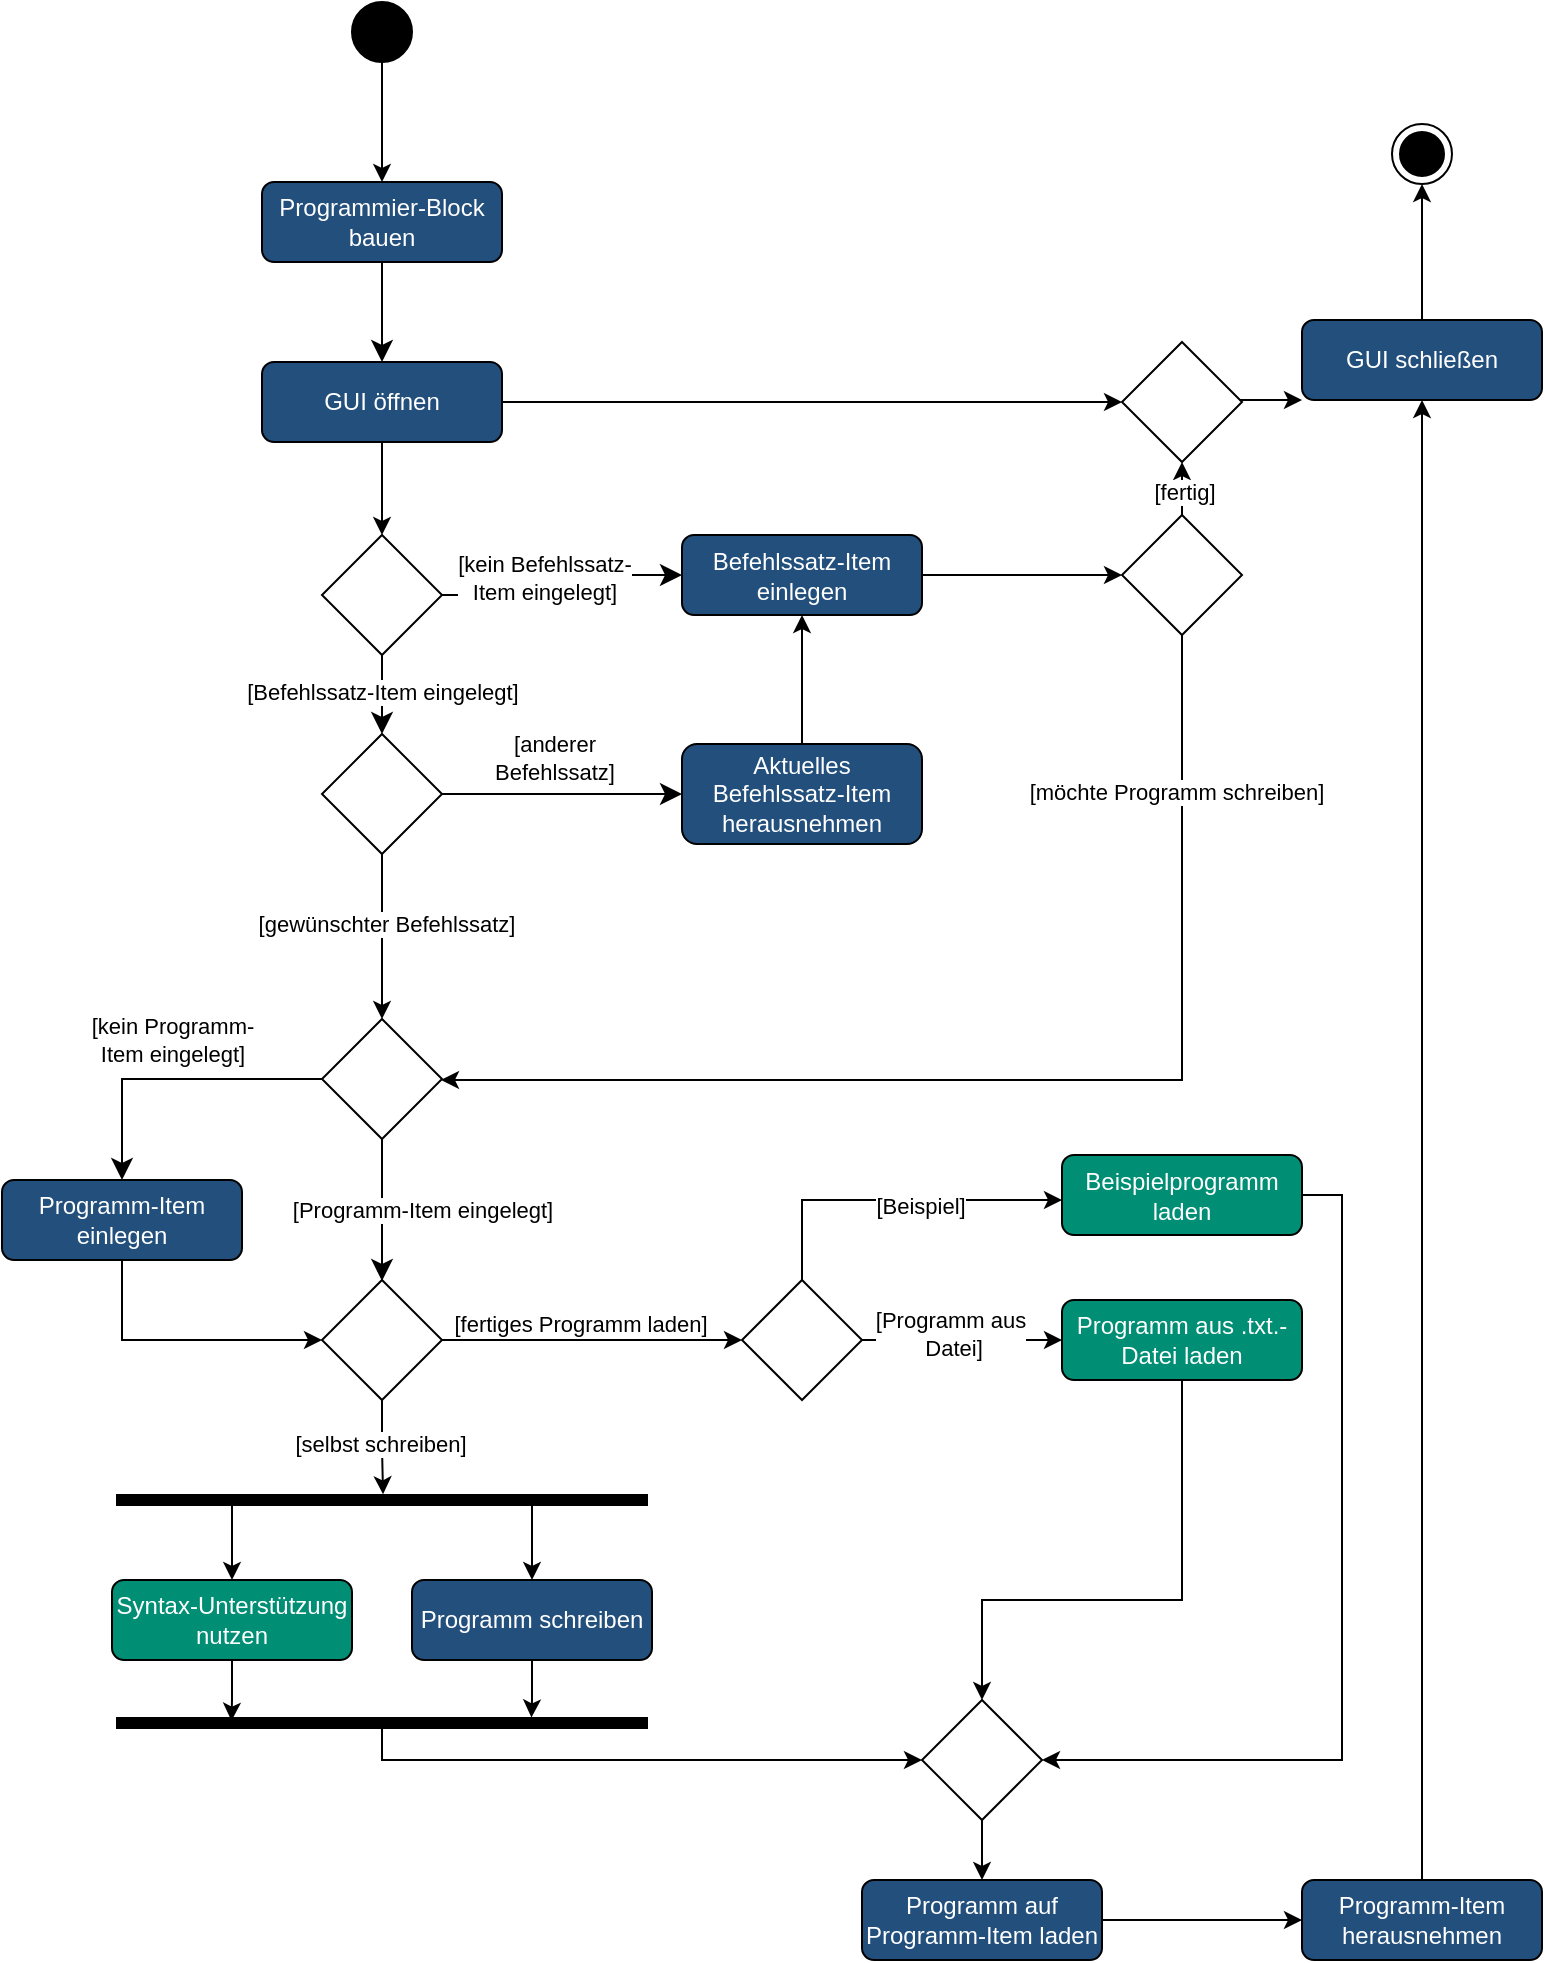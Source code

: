 <mxfile version="22.1.4" type="github">
  <diagram name="Seite-1" id="QZtMsGUC_abDKHyx5tX9">
    <mxGraphModel dx="1400" dy="755" grid="1" gridSize="10" guides="1" tooltips="1" connect="1" arrows="1" fold="1" page="1" pageScale="1" pageWidth="827" pageHeight="1169" math="0" shadow="0">
      <root>
        <mxCell id="0" />
        <mxCell id="1" parent="0" />
        <mxCell id="5Mc1-oOlpaAzoLTNIRne-1" value="" style="rounded=0;html=1;jettySize=auto;orthogonalLoop=1;fontSize=11;endArrow=classic;endFill=1;endSize=8;strokeWidth=1;shadow=0;labelBackgroundColor=default;edgeStyle=orthogonalEdgeStyle;" parent="1" source="5Mc1-oOlpaAzoLTNIRne-2" target="5Mc1-oOlpaAzoLTNIRne-21" edge="1">
          <mxGeometry relative="1" as="geometry">
            <mxPoint x="220" y="151" as="targetPoint" />
          </mxGeometry>
        </mxCell>
        <mxCell id="5Mc1-oOlpaAzoLTNIRne-2" value="Programmier-Block bauen" style="rounded=1;whiteSpace=wrap;html=1;fontSize=12;glass=0;strokeWidth=1;shadow=0;fontColor=#ffffff;fillColor=#234f7c;" parent="1" vertex="1">
          <mxGeometry x="160" y="181" width="120" height="40" as="geometry" />
        </mxCell>
        <mxCell id="5Mc1-oOlpaAzoLTNIRne-6" style="edgeStyle=orthogonalEdgeStyle;rounded=0;orthogonalLoop=1;jettySize=auto;html=1;" parent="1" source="5Mc1-oOlpaAzoLTNIRne-38" target="5Mc1-oOlpaAzoLTNIRne-50" edge="1">
          <mxGeometry relative="1" as="geometry">
            <Array as="points">
              <mxPoint x="620" y="630" />
            </Array>
            <mxPoint x="410" y="640" as="targetPoint" />
          </mxGeometry>
        </mxCell>
        <mxCell id="VXDHkJ6KXsy98xle1aav-2" value="[möchte Programm schreiben]" style="edgeLabel;html=1;align=center;verticalAlign=middle;resizable=0;points=[];" vertex="1" connectable="0" parent="5Mc1-oOlpaAzoLTNIRne-6">
          <mxGeometry x="-0.735" y="-3" relative="1" as="geometry">
            <mxPoint as="offset" />
          </mxGeometry>
        </mxCell>
        <mxCell id="5Mc1-oOlpaAzoLTNIRne-7" style="edgeStyle=orthogonalEdgeStyle;rounded=0;orthogonalLoop=1;jettySize=auto;html=1;" parent="1" source="5Mc1-oOlpaAzoLTNIRne-41" target="5Mc1-oOlpaAzoLTNIRne-23" edge="1">
          <mxGeometry relative="1" as="geometry">
            <Array as="points">
              <mxPoint x="620" y="270" />
            </Array>
          </mxGeometry>
        </mxCell>
        <mxCell id="5Mc1-oOlpaAzoLTNIRne-8" value="Befehlssatz-Item einlegen" style="rounded=1;whiteSpace=wrap;html=1;fontSize=12;glass=0;strokeWidth=1;shadow=0;fontColor=#ffffff;fillColor=#234F7C;" parent="1" vertex="1">
          <mxGeometry x="370" y="357.5" width="120" height="40" as="geometry" />
        </mxCell>
        <mxCell id="5Mc1-oOlpaAzoLTNIRne-13" style="edgeStyle=orthogonalEdgeStyle;rounded=0;orthogonalLoop=1;jettySize=auto;html=1;" parent="1" source="5Mc1-oOlpaAzoLTNIRne-14" target="5Mc1-oOlpaAzoLTNIRne-8" edge="1">
          <mxGeometry relative="1" as="geometry" />
        </mxCell>
        <mxCell id="5Mc1-oOlpaAzoLTNIRne-14" value="Aktuelles Befehlssatz-Item herausnehmen" style="rounded=1;whiteSpace=wrap;html=1;fontSize=12;glass=0;strokeWidth=1;shadow=0;fontColor=#ffffff;fillColor=#234F7C;" parent="1" vertex="1">
          <mxGeometry x="370" y="462" width="120" height="50" as="geometry" />
        </mxCell>
        <mxCell id="5Mc1-oOlpaAzoLTNIRne-15" style="edgeStyle=orthogonalEdgeStyle;rounded=0;orthogonalLoop=1;jettySize=auto;html=1;" parent="1" source="5Mc1-oOlpaAzoLTNIRne-16" target="5Mc1-oOlpaAzoLTNIRne-2" edge="1">
          <mxGeometry relative="1" as="geometry" />
        </mxCell>
        <mxCell id="5Mc1-oOlpaAzoLTNIRne-16" value="" style="ellipse;fillColor=strokeColor;html=1;" parent="1" vertex="1">
          <mxGeometry x="205" y="91" width="30" height="30" as="geometry" />
        </mxCell>
        <mxCell id="5Mc1-oOlpaAzoLTNIRne-19" style="edgeStyle=orthogonalEdgeStyle;rounded=0;orthogonalLoop=1;jettySize=auto;html=1;" parent="1" source="5Mc1-oOlpaAzoLTNIRne-21" target="5Mc1-oOlpaAzoLTNIRne-67" edge="1">
          <mxGeometry relative="1" as="geometry">
            <mxPoint x="220" y="335" as="targetPoint" />
          </mxGeometry>
        </mxCell>
        <mxCell id="5Mc1-oOlpaAzoLTNIRne-20" style="edgeStyle=orthogonalEdgeStyle;rounded=0;orthogonalLoop=1;jettySize=auto;html=1;" parent="1" source="5Mc1-oOlpaAzoLTNIRne-21" target="5Mc1-oOlpaAzoLTNIRne-41" edge="1">
          <mxGeometry relative="1" as="geometry" />
        </mxCell>
        <mxCell id="5Mc1-oOlpaAzoLTNIRne-21" value="GUI öffnen" style="rounded=1;whiteSpace=wrap;html=1;fontSize=12;glass=0;strokeWidth=1;shadow=0;fillColor=#234F7C;fontColor=#ffffff;" parent="1" vertex="1">
          <mxGeometry x="160" y="271" width="120" height="40" as="geometry" />
        </mxCell>
        <mxCell id="5Mc1-oOlpaAzoLTNIRne-22" style="edgeStyle=orthogonalEdgeStyle;rounded=0;orthogonalLoop=1;jettySize=auto;html=1;" parent="1" source="5Mc1-oOlpaAzoLTNIRne-23" target="5Mc1-oOlpaAzoLTNIRne-39" edge="1">
          <mxGeometry relative="1" as="geometry" />
        </mxCell>
        <mxCell id="5Mc1-oOlpaAzoLTNIRne-23" value="GUI schließen" style="rounded=1;whiteSpace=wrap;html=1;fontSize=12;glass=0;strokeWidth=1;shadow=0;fillColor=#234F7C;fontColor=#ffffff;" parent="1" vertex="1">
          <mxGeometry x="680" y="250" width="120" height="40" as="geometry" />
        </mxCell>
        <mxCell id="5Mc1-oOlpaAzoLTNIRne-37" value="" style="edgeStyle=orthogonalEdgeStyle;rounded=0;orthogonalLoop=1;jettySize=auto;html=1;" parent="1" source="5Mc1-oOlpaAzoLTNIRne-8" target="5Mc1-oOlpaAzoLTNIRne-38" edge="1">
          <mxGeometry relative="1" as="geometry">
            <mxPoint x="490" y="378" as="sourcePoint" />
            <mxPoint x="220" y="610" as="targetPoint" />
            <Array as="points" />
          </mxGeometry>
        </mxCell>
        <mxCell id="5Mc1-oOlpaAzoLTNIRne-38" value="" style="rhombus;whiteSpace=wrap;html=1;shadow=0;fontFamily=Helvetica;fontSize=12;align=center;strokeWidth=1;spacing=6;spacingTop=-4;" parent="1" vertex="1">
          <mxGeometry x="590" y="347.5" width="60" height="60" as="geometry" />
        </mxCell>
        <mxCell id="5Mc1-oOlpaAzoLTNIRne-39" value="" style="ellipse;html=1;shape=endState;fillColor=strokeColor;" parent="1" vertex="1">
          <mxGeometry x="725" y="152" width="30" height="30" as="geometry" />
        </mxCell>
        <mxCell id="5Mc1-oOlpaAzoLTNIRne-40" value="" style="edgeStyle=orthogonalEdgeStyle;rounded=0;orthogonalLoop=1;jettySize=auto;html=1;" parent="1" source="5Mc1-oOlpaAzoLTNIRne-38" target="5Mc1-oOlpaAzoLTNIRne-41" edge="1">
          <mxGeometry relative="1" as="geometry">
            <mxPoint x="620" y="348" as="sourcePoint" />
            <mxPoint x="680" y="270" as="targetPoint" />
            <Array as="points" />
          </mxGeometry>
        </mxCell>
        <mxCell id="VXDHkJ6KXsy98xle1aav-1" value="[fertig]" style="edgeLabel;html=1;align=center;verticalAlign=middle;resizable=0;points=[];" vertex="1" connectable="0" parent="5Mc1-oOlpaAzoLTNIRne-40">
          <mxGeometry x="0.432" y="-1" relative="1" as="geometry">
            <mxPoint as="offset" />
          </mxGeometry>
        </mxCell>
        <mxCell id="5Mc1-oOlpaAzoLTNIRne-41" value="" style="rhombus;whiteSpace=wrap;html=1;shadow=0;fontFamily=Helvetica;fontSize=12;align=center;strokeWidth=1;spacing=6;spacingTop=-4;" parent="1" vertex="1">
          <mxGeometry x="590" y="261" width="60" height="60" as="geometry" />
        </mxCell>
        <mxCell id="5Mc1-oOlpaAzoLTNIRne-48" value="[Programm-Item eingelegt]" style="rounded=0;html=1;jettySize=auto;orthogonalLoop=1;fontSize=11;endArrow=classic;endFill=1;endSize=8;strokeWidth=1;shadow=0;labelBackgroundColor=default;edgeStyle=orthogonalEdgeStyle;" parent="1" source="5Mc1-oOlpaAzoLTNIRne-50" edge="1">
          <mxGeometry y="20" relative="1" as="geometry">
            <mxPoint as="offset" />
            <mxPoint x="220" y="730.5" as="targetPoint" />
          </mxGeometry>
        </mxCell>
        <mxCell id="5Mc1-oOlpaAzoLTNIRne-49" value="[kein Programm-&lt;br&gt;Item eingelegt]" style="edgeStyle=orthogonalEdgeStyle;rounded=0;html=1;jettySize=auto;orthogonalLoop=1;fontSize=11;endArrow=classic;endFill=1;endSize=8;strokeWidth=1;shadow=0;labelBackgroundColor=default;" parent="1" source="5Mc1-oOlpaAzoLTNIRne-50" target="5Mc1-oOlpaAzoLTNIRne-54" edge="1">
          <mxGeometry y="-20" relative="1" as="geometry">
            <mxPoint as="offset" />
            <mxPoint x="292" y="642.5" as="sourcePoint" />
            <mxPoint x="140" y="760" as="targetPoint" />
            <Array as="points" />
          </mxGeometry>
        </mxCell>
        <mxCell id="5Mc1-oOlpaAzoLTNIRne-50" value="" style="rhombus;whiteSpace=wrap;html=1;shadow=0;fontFamily=Helvetica;fontSize=12;align=center;strokeWidth=1;spacing=6;spacingTop=-4;" parent="1" vertex="1">
          <mxGeometry x="190" y="599.5" width="60" height="60" as="geometry" />
        </mxCell>
        <mxCell id="5Mc1-oOlpaAzoLTNIRne-61" style="edgeStyle=orthogonalEdgeStyle;rounded=0;orthogonalLoop=1;jettySize=auto;html=1;" parent="1" source="5Mc1-oOlpaAzoLTNIRne-54" target="5Mc1-oOlpaAzoLTNIRne-62" edge="1">
          <mxGeometry relative="1" as="geometry">
            <mxPoint x="20" y="710.0" as="targetPoint" />
            <Array as="points">
              <mxPoint x="90" y="760" />
            </Array>
          </mxGeometry>
        </mxCell>
        <mxCell id="5Mc1-oOlpaAzoLTNIRne-54" value="Programm-Item einlegen" style="rounded=1;whiteSpace=wrap;html=1;fontSize=12;glass=0;strokeWidth=1;shadow=0;fontColor=#ffffff;fillColor=#234F7C;" parent="1" vertex="1">
          <mxGeometry x="30" y="680" width="120" height="40" as="geometry" />
        </mxCell>
        <mxCell id="5Mc1-oOlpaAzoLTNIRne-57" value="Syntax-Unterstützung nutzen" style="rounded=1;whiteSpace=wrap;html=1;fontSize=12;glass=0;strokeWidth=1;shadow=0;fontColor=#ffffff;fillColor=#008e74;" parent="1" vertex="1">
          <mxGeometry x="85" y="880" width="120" height="40" as="geometry" />
        </mxCell>
        <mxCell id="5Mc1-oOlpaAzoLTNIRne-95" style="edgeStyle=orthogonalEdgeStyle;rounded=0;orthogonalLoop=1;jettySize=auto;html=1;" parent="1" source="5Mc1-oOlpaAzoLTNIRne-58" target="5Mc1-oOlpaAzoLTNIRne-88" edge="1">
          <mxGeometry relative="1" as="geometry">
            <Array as="points">
              <mxPoint x="620" y="890" />
              <mxPoint x="520" y="890" />
            </Array>
          </mxGeometry>
        </mxCell>
        <mxCell id="5Mc1-oOlpaAzoLTNIRne-59" value="Beispielprogramm laden" style="rounded=1;whiteSpace=wrap;html=1;fontSize=12;glass=0;strokeWidth=1;shadow=0;fontColor=#ffffff;fillColor=#008e74;" parent="1" vertex="1">
          <mxGeometry x="560" y="667.5" width="120" height="40" as="geometry" />
        </mxCell>
        <mxCell id="5Mc1-oOlpaAzoLTNIRne-60" value="Programm schreiben" style="rounded=1;whiteSpace=wrap;html=1;fontSize=12;glass=0;strokeWidth=1;shadow=0;fontColor=#ffffff;fillColor=#234F7C;" parent="1" vertex="1">
          <mxGeometry x="235" y="880" width="120" height="40" as="geometry" />
        </mxCell>
        <mxCell id="5Mc1-oOlpaAzoLTNIRne-63" style="edgeStyle=orthogonalEdgeStyle;rounded=0;orthogonalLoop=1;jettySize=auto;html=1;entryX=-0.073;entryY=0.498;entryDx=0;entryDy=0;entryPerimeter=0;" parent="1" source="5Mc1-oOlpaAzoLTNIRne-62" target="5Mc1-oOlpaAzoLTNIRne-72" edge="1">
          <mxGeometry relative="1" as="geometry">
            <mxPoint x="220" y="830" as="targetPoint" />
          </mxGeometry>
        </mxCell>
        <mxCell id="VXDHkJ6KXsy98xle1aav-3" value="[selbst schreiben]" style="edgeLabel;html=1;align=center;verticalAlign=middle;resizable=0;points=[];" vertex="1" connectable="0" parent="5Mc1-oOlpaAzoLTNIRne-63">
          <mxGeometry x="-0.068" y="-1" relative="1" as="geometry">
            <mxPoint as="offset" />
          </mxGeometry>
        </mxCell>
        <mxCell id="5Mc1-oOlpaAzoLTNIRne-62" value="" style="rhombus;whiteSpace=wrap;html=1;shadow=0;fontFamily=Helvetica;fontSize=12;align=center;strokeWidth=1;spacing=6;spacingTop=-4;" parent="1" vertex="1">
          <mxGeometry x="190" y="730" width="60" height="60" as="geometry" />
        </mxCell>
        <mxCell id="5Mc1-oOlpaAzoLTNIRne-65" value="[Befehlssatz-Item eingelegt]" style="rounded=0;html=1;jettySize=auto;orthogonalLoop=1;fontSize=11;endArrow=classic;endFill=1;endSize=8;strokeWidth=1;shadow=0;labelBackgroundColor=default;edgeStyle=orthogonalEdgeStyle;" parent="1" source="5Mc1-oOlpaAzoLTNIRne-67" target="5Mc1-oOlpaAzoLTNIRne-71" edge="1">
          <mxGeometry x="-0.121" relative="1" as="geometry">
            <mxPoint as="offset" />
          </mxGeometry>
        </mxCell>
        <mxCell id="5Mc1-oOlpaAzoLTNIRne-66" value="[kein Befehlssatz-&lt;br&gt;Item eingelegt]" style="edgeStyle=orthogonalEdgeStyle;rounded=0;html=1;jettySize=auto;orthogonalLoop=1;fontSize=11;endArrow=classic;endFill=1;endSize=8;strokeWidth=1;shadow=0;labelBackgroundColor=default;" parent="1" source="5Mc1-oOlpaAzoLTNIRne-67" target="5Mc1-oOlpaAzoLTNIRne-8" edge="1">
          <mxGeometry x="-0.222" y="9" relative="1" as="geometry">
            <mxPoint as="offset" />
            <mxPoint x="292" y="369" as="sourcePoint" />
            <mxPoint x="370" y="369.5" as="targetPoint" />
          </mxGeometry>
        </mxCell>
        <mxCell id="5Mc1-oOlpaAzoLTNIRne-67" value="" style="rhombus;whiteSpace=wrap;html=1;shadow=0;fontFamily=Helvetica;fontSize=12;align=center;strokeWidth=1;spacing=6;spacingTop=-4;" parent="1" vertex="1">
          <mxGeometry x="190" y="357.5" width="60" height="60" as="geometry" />
        </mxCell>
        <mxCell id="5Mc1-oOlpaAzoLTNIRne-68" value="[anderer &lt;br&gt;Befehlssatz]" style="rounded=0;html=1;jettySize=auto;orthogonalLoop=1;fontSize=11;endArrow=classic;endFill=1;endSize=8;strokeWidth=1;shadow=0;labelBackgroundColor=default;edgeStyle=orthogonalEdgeStyle;" parent="1" source="5Mc1-oOlpaAzoLTNIRne-71" target="5Mc1-oOlpaAzoLTNIRne-14" edge="1">
          <mxGeometry x="-0.067" y="18" relative="1" as="geometry">
            <mxPoint as="offset" />
            <mxPoint x="370" y="499.5" as="targetPoint" />
          </mxGeometry>
        </mxCell>
        <mxCell id="5Mc1-oOlpaAzoLTNIRne-69" style="edgeStyle=orthogonalEdgeStyle;rounded=0;orthogonalLoop=1;jettySize=auto;html=1;" parent="1" source="5Mc1-oOlpaAzoLTNIRne-71" target="5Mc1-oOlpaAzoLTNIRne-50" edge="1">
          <mxGeometry relative="1" as="geometry">
            <mxPoint x="220" y="592.5" as="targetPoint" />
          </mxGeometry>
        </mxCell>
        <mxCell id="5Mc1-oOlpaAzoLTNIRne-70" value="[gewünschter Befehlssatz]" style="edgeLabel;html=1;align=center;verticalAlign=middle;resizable=0;points=[];" parent="5Mc1-oOlpaAzoLTNIRne-69" vertex="1" connectable="0">
          <mxGeometry x="-0.147" y="2" relative="1" as="geometry">
            <mxPoint as="offset" />
          </mxGeometry>
        </mxCell>
        <mxCell id="5Mc1-oOlpaAzoLTNIRne-71" value="" style="rhombus;whiteSpace=wrap;html=1;shadow=0;fontFamily=Helvetica;fontSize=12;align=center;strokeWidth=1;spacing=6;spacingTop=-4;" parent="1" vertex="1">
          <mxGeometry x="190" y="457" width="60" height="60" as="geometry" />
        </mxCell>
        <mxCell id="5Mc1-oOlpaAzoLTNIRne-73" style="edgeStyle=orthogonalEdgeStyle;rounded=0;orthogonalLoop=1;jettySize=auto;html=1;" parent="1" source="5Mc1-oOlpaAzoLTNIRne-72" target="5Mc1-oOlpaAzoLTNIRne-57" edge="1">
          <mxGeometry relative="1" as="geometry">
            <Array as="points">
              <mxPoint x="145" y="860" />
              <mxPoint x="145" y="860" />
            </Array>
          </mxGeometry>
        </mxCell>
        <mxCell id="5Mc1-oOlpaAzoLTNIRne-74" style="edgeStyle=orthogonalEdgeStyle;rounded=0;orthogonalLoop=1;jettySize=auto;html=1;" parent="1" source="5Mc1-oOlpaAzoLTNIRne-72" target="5Mc1-oOlpaAzoLTNIRne-60" edge="1">
          <mxGeometry relative="1" as="geometry">
            <Array as="points">
              <mxPoint x="295" y="860" />
              <mxPoint x="295" y="860" />
            </Array>
          </mxGeometry>
        </mxCell>
        <mxCell id="5Mc1-oOlpaAzoLTNIRne-72" value="" style="html=1;points=[];perimeter=orthogonalPerimeter;fillColor=strokeColor;rotation=90;" parent="1" vertex="1">
          <mxGeometry x="217.5" y="707.5" width="5" height="265" as="geometry" />
        </mxCell>
        <mxCell id="VXDHkJ6KXsy98xle1aav-9" style="edgeStyle=orthogonalEdgeStyle;rounded=0;orthogonalLoop=1;jettySize=auto;html=1;exitX=0.632;exitY=0.491;exitDx=0;exitDy=0;exitPerimeter=0;" edge="1" parent="1" source="5Mc1-oOlpaAzoLTNIRne-75" target="5Mc1-oOlpaAzoLTNIRne-88">
          <mxGeometry relative="1" as="geometry">
            <Array as="points">
              <mxPoint x="220" y="952" />
              <mxPoint x="220" y="970" />
            </Array>
          </mxGeometry>
        </mxCell>
        <mxCell id="5Mc1-oOlpaAzoLTNIRne-75" value="" style="html=1;points=[];perimeter=orthogonalPerimeter;fillColor=strokeColor;rotation=90;" parent="1" vertex="1">
          <mxGeometry x="217.5" y="819" width="5" height="265" as="geometry" />
        </mxCell>
        <mxCell id="5Mc1-oOlpaAzoLTNIRne-76" style="edgeStyle=orthogonalEdgeStyle;rounded=0;orthogonalLoop=1;jettySize=auto;html=1;entryX=0.273;entryY=0.784;entryDx=0;entryDy=0;entryPerimeter=0;" parent="1" source="5Mc1-oOlpaAzoLTNIRne-57" target="5Mc1-oOlpaAzoLTNIRne-75" edge="1">
          <mxGeometry relative="1" as="geometry" />
        </mxCell>
        <mxCell id="5Mc1-oOlpaAzoLTNIRne-77" style="edgeStyle=orthogonalEdgeStyle;rounded=0;orthogonalLoop=1;jettySize=auto;html=1;entryX=-0.053;entryY=0.218;entryDx=0;entryDy=0;entryPerimeter=0;" parent="1" source="5Mc1-oOlpaAzoLTNIRne-60" target="5Mc1-oOlpaAzoLTNIRne-75" edge="1">
          <mxGeometry relative="1" as="geometry" />
        </mxCell>
        <mxCell id="VXDHkJ6KXsy98xle1aav-11" style="edgeStyle=orthogonalEdgeStyle;rounded=0;orthogonalLoop=1;jettySize=auto;html=1;" edge="1" parent="1" source="5Mc1-oOlpaAzoLTNIRne-78" target="5Mc1-oOlpaAzoLTNIRne-81">
          <mxGeometry relative="1" as="geometry" />
        </mxCell>
        <mxCell id="5Mc1-oOlpaAzoLTNIRne-78" value="Programm auf Programm-Item laden" style="rounded=1;whiteSpace=wrap;html=1;fontSize=12;glass=0;strokeWidth=1;shadow=0;fontColor=#ffffff;fillColor=#234F7C;" parent="1" vertex="1">
          <mxGeometry x="460" y="1030" width="120" height="40" as="geometry" />
        </mxCell>
        <mxCell id="5Mc1-oOlpaAzoLTNIRne-82" style="edgeStyle=orthogonalEdgeStyle;rounded=0;orthogonalLoop=1;jettySize=auto;html=1;" parent="1" source="5Mc1-oOlpaAzoLTNIRne-81" target="5Mc1-oOlpaAzoLTNIRne-23" edge="1">
          <mxGeometry relative="1" as="geometry" />
        </mxCell>
        <mxCell id="5Mc1-oOlpaAzoLTNIRne-81" value="Programm-Item herausnehmen" style="rounded=1;whiteSpace=wrap;html=1;fontSize=12;glass=0;strokeWidth=1;shadow=0;fontColor=#ffffff;fillColor=#234F7C;" parent="1" vertex="1">
          <mxGeometry x="680" y="1030" width="120" height="40" as="geometry" />
        </mxCell>
        <mxCell id="5Mc1-oOlpaAzoLTNIRne-85" style="edgeStyle=orthogonalEdgeStyle;rounded=0;orthogonalLoop=1;jettySize=auto;html=1;" parent="1" source="5Mc1-oOlpaAzoLTNIRne-83" target="5Mc1-oOlpaAzoLTNIRne-59" edge="1">
          <mxGeometry relative="1" as="geometry">
            <Array as="points">
              <mxPoint x="430" y="690" />
            </Array>
          </mxGeometry>
        </mxCell>
        <mxCell id="VXDHkJ6KXsy98xle1aav-6" value="[Beispiel]" style="edgeLabel;html=1;align=center;verticalAlign=middle;resizable=0;points=[];" vertex="1" connectable="0" parent="5Mc1-oOlpaAzoLTNIRne-85">
          <mxGeometry x="0.165" y="-3" relative="1" as="geometry">
            <mxPoint as="offset" />
          </mxGeometry>
        </mxCell>
        <mxCell id="5Mc1-oOlpaAzoLTNIRne-86" style="edgeStyle=orthogonalEdgeStyle;rounded=0;orthogonalLoop=1;jettySize=auto;html=1;" parent="1" source="5Mc1-oOlpaAzoLTNIRne-83" target="5Mc1-oOlpaAzoLTNIRne-58" edge="1">
          <mxGeometry relative="1" as="geometry" />
        </mxCell>
        <mxCell id="VXDHkJ6KXsy98xle1aav-7" value="[Programm aus&lt;br&gt;&amp;nbsp;Datei]" style="edgeLabel;html=1;align=center;verticalAlign=middle;resizable=0;points=[];" vertex="1" connectable="0" parent="5Mc1-oOlpaAzoLTNIRne-86">
          <mxGeometry x="-0.12" y="3" relative="1" as="geometry">
            <mxPoint as="offset" />
          </mxGeometry>
        </mxCell>
        <mxCell id="5Mc1-oOlpaAzoLTNIRne-83" value="" style="rhombus;whiteSpace=wrap;html=1;shadow=0;fontFamily=Helvetica;fontSize=12;align=center;strokeWidth=1;spacing=6;spacingTop=-4;" parent="1" vertex="1">
          <mxGeometry x="400" y="730" width="60" height="60" as="geometry" />
        </mxCell>
        <mxCell id="5Mc1-oOlpaAzoLTNIRne-84" style="edgeStyle=orthogonalEdgeStyle;rounded=0;orthogonalLoop=1;jettySize=auto;html=1;" parent="1" source="5Mc1-oOlpaAzoLTNIRne-62" target="5Mc1-oOlpaAzoLTNIRne-83" edge="1">
          <mxGeometry relative="1" as="geometry" />
        </mxCell>
        <mxCell id="VXDHkJ6KXsy98xle1aav-5" value="[fertiges Programm laden]" style="edgeLabel;html=1;align=center;verticalAlign=middle;resizable=0;points=[];" vertex="1" connectable="0" parent="5Mc1-oOlpaAzoLTNIRne-84">
          <mxGeometry x="-0.08" y="8" relative="1" as="geometry">
            <mxPoint as="offset" />
          </mxGeometry>
        </mxCell>
        <mxCell id="VXDHkJ6KXsy98xle1aav-10" style="edgeStyle=orthogonalEdgeStyle;rounded=0;orthogonalLoop=1;jettySize=auto;html=1;" edge="1" parent="1" source="5Mc1-oOlpaAzoLTNIRne-88" target="5Mc1-oOlpaAzoLTNIRne-78">
          <mxGeometry relative="1" as="geometry" />
        </mxCell>
        <mxCell id="5Mc1-oOlpaAzoLTNIRne-88" value="" style="rhombus;whiteSpace=wrap;html=1;shadow=0;fontFamily=Helvetica;fontSize=12;align=center;strokeWidth=1;spacing=6;spacingTop=-4;" parent="1" vertex="1">
          <mxGeometry x="490" y="940" width="60" height="60" as="geometry" />
        </mxCell>
        <mxCell id="VXDHkJ6KXsy98xle1aav-4" value="" style="edgeStyle=orthogonalEdgeStyle;rounded=0;orthogonalLoop=1;jettySize=auto;html=1;" edge="1" parent="1" source="5Mc1-oOlpaAzoLTNIRne-59" target="5Mc1-oOlpaAzoLTNIRne-88">
          <mxGeometry relative="1" as="geometry">
            <mxPoint x="620" y="708" as="sourcePoint" />
            <mxPoint x="720" y="840" as="targetPoint" />
            <Array as="points">
              <mxPoint x="700" y="688" />
              <mxPoint x="700" y="970" />
            </Array>
          </mxGeometry>
        </mxCell>
        <mxCell id="5Mc1-oOlpaAzoLTNIRne-58" value="Programm aus .txt.-Datei laden" style="rounded=1;whiteSpace=wrap;html=1;fontSize=12;glass=0;strokeWidth=1;shadow=0;fontColor=#ffffff;fillColor=#008e74;" parent="1" vertex="1">
          <mxGeometry x="560" y="740" width="120" height="40" as="geometry" />
        </mxCell>
      </root>
    </mxGraphModel>
  </diagram>
</mxfile>

